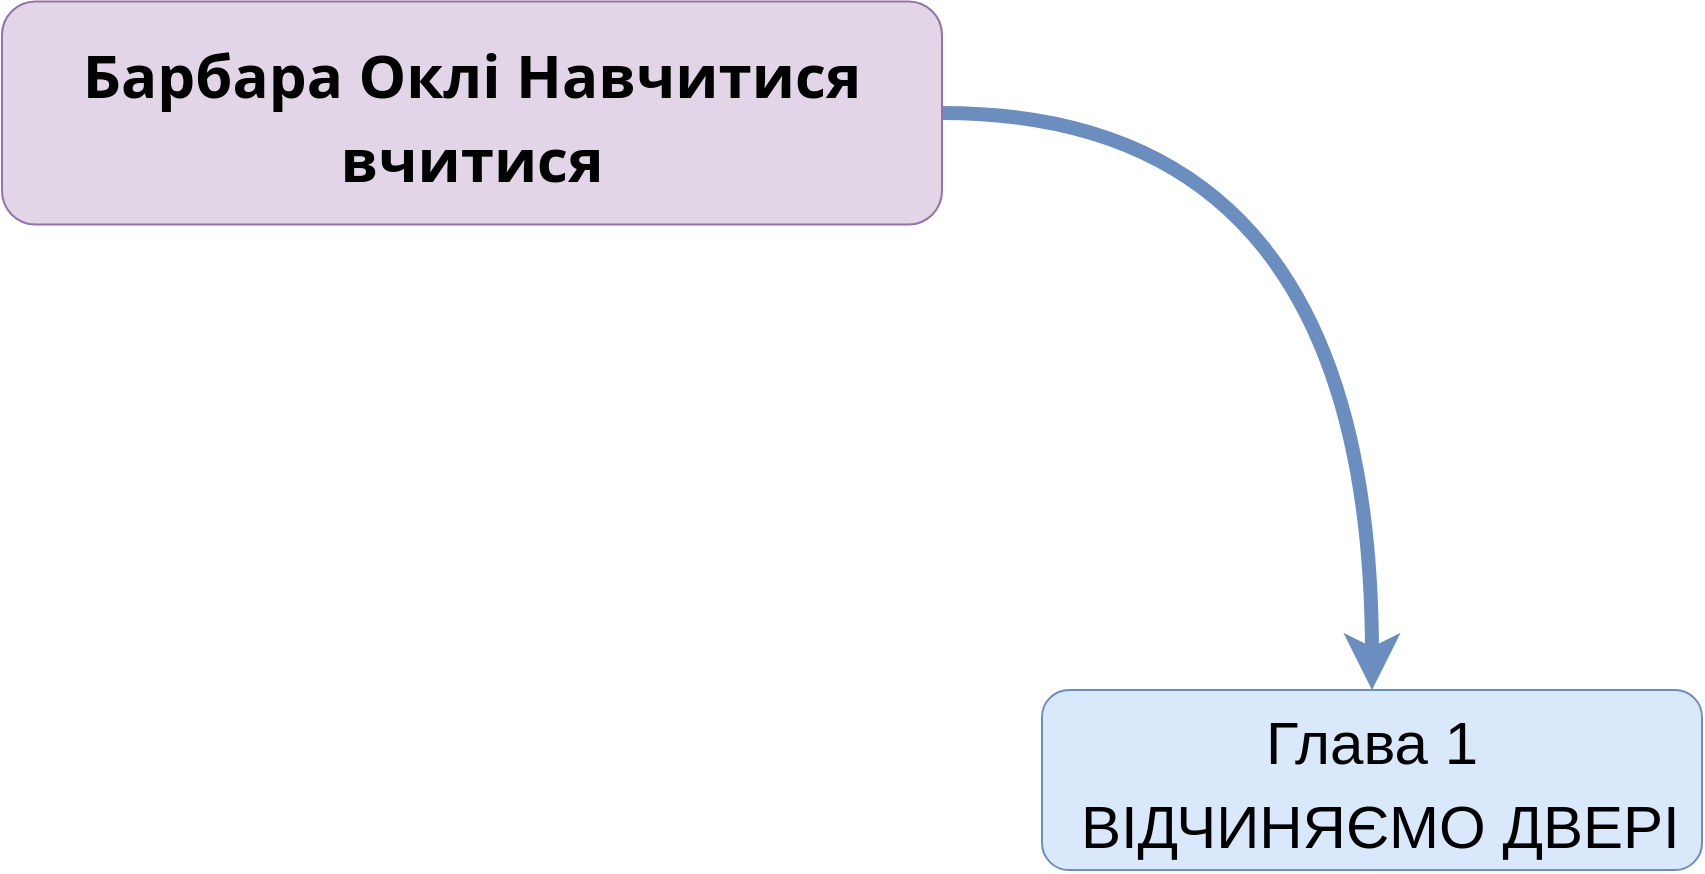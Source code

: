 <mxfile version="20.3.7" type="github">
  <diagram id="6a731a19-8d31-9384-78a2-239565b7b9f0" name="Page-1">
    <mxGraphModel dx="2844" dy="1544" grid="1" gridSize="10" guides="1" tooltips="1" connect="1" arrows="1" fold="1" page="1" pageScale="1" pageWidth="1169" pageHeight="827" background="none" math="0" shadow="0">
      <root>
        <mxCell id="0" />
        <mxCell id="1" parent="0" />
        <mxCell id="2jgekJnq7fsNUiKEL2tU-1545" style="rounded=0;orthogonalLoop=1;jettySize=auto;html=1;exitX=1;exitY=0.5;exitDx=0;exitDy=0;fontSize=35;fontColor=#000000;strokeWidth=7;fillColor=#dae8fc;strokeColor=#6c8ebf;edgeStyle=orthogonalEdgeStyle;curved=1;" edge="1" parent="1" source="2jgekJnq7fsNUiKEL2tU-1546" target="2jgekJnq7fsNUiKEL2tU-1547">
          <mxGeometry relative="1" as="geometry">
            <mxPoint x="1850" y="762" as="targetPoint" />
          </mxGeometry>
        </mxCell>
        <mxCell id="2jgekJnq7fsNUiKEL2tU-1546" value="&lt;font style=&quot;font-weight: 700; font-size: 30px;&quot;&gt;&lt;span style=&quot;-webkit-tap-highlight-color: rgba(0, 0, 0, 0); box-sizing: border-box; font-family: &amp;quot;Avenir,Avenir Next,Segoe UI,Helvetica,Arial,sans-serif&amp;quot;, Avenir, &amp;quot;Avenir Next&amp;quot;, &amp;quot;Segoe UI&amp;quot;, Helvetica, Arial, &amp;quot;sans-serif&amp;quot;;&quot; data-token-id=&quot;0&quot; class=&quot;react-editor-token react-editor-text-token&quot;&gt;Барбара&lt;/span&gt;&lt;span style=&quot;-webkit-tap-highlight-color: rgba(0, 0, 0, 0); box-sizing: border-box; font-family: &amp;quot;Avenir,Avenir Next,Segoe UI,Helvetica,Arial,sans-serif&amp;quot;, Avenir, &amp;quot;Avenir Next&amp;quot;, &amp;quot;Segoe UI&amp;quot;, Helvetica, Arial, &amp;quot;sans-serif&amp;quot;;&quot; data-token-id=&quot;1&quot; class=&quot;react-editor-token react-editor-whitespace-token&quot;&gt;&amp;nbsp;&lt;/span&gt;&lt;span style=&quot;-webkit-tap-highlight-color: rgba(0, 0, 0, 0); box-sizing: border-box; font-family: &amp;quot;Avenir,Avenir Next,Segoe UI,Helvetica,Arial,sans-serif&amp;quot;, Avenir, &amp;quot;Avenir Next&amp;quot;, &amp;quot;Segoe UI&amp;quot;, Helvetica, Arial, &amp;quot;sans-serif&amp;quot;;&quot; data-token-id=&quot;2&quot; class=&quot;react-editor-token react-editor-text-token&quot;&gt;Оклі&lt;/span&gt;&lt;span style=&quot;-webkit-tap-highlight-color: rgba(0, 0, 0, 0); box-sizing: border-box; font-family: &amp;quot;Avenir,Avenir Next,Segoe UI,Helvetica,Arial,sans-serif&amp;quot;, Avenir, &amp;quot;Avenir Next&amp;quot;, &amp;quot;Segoe UI&amp;quot;, Helvetica, Arial, &amp;quot;sans-serif&amp;quot;;&quot; data-token-id=&quot;3&quot; class=&quot;react-editor-token react-editor-whitespace-token&quot;&gt;&amp;nbsp;&lt;/span&gt;&lt;span style=&quot;-webkit-tap-highlight-color: rgba(0, 0, 0, 0); box-sizing: border-box; font-family: &amp;quot;Avenir,Avenir Next,Segoe UI,Helvetica,Arial,sans-serif&amp;quot;, Avenir, &amp;quot;Avenir Next&amp;quot;, &amp;quot;Segoe UI&amp;quot;, Helvetica, Arial, &amp;quot;sans-serif&amp;quot;;&quot; data-token-id=&quot;4&quot; class=&quot;react-editor-token react-editor-text-token&quot;&gt;Навчитися&lt;/span&gt;&lt;/font&gt;&lt;div style=&quot;font-weight: 700; -webkit-tap-highlight-color: rgba(0, 0, 0, 0); box-sizing: border-box; font-family: &amp;quot;Avenir,Avenir Next,Segoe UI,Helvetica,Arial,sans-serif&amp;quot;, Avenir, &amp;quot;Avenir Next&amp;quot;, &amp;quot;Segoe UI&amp;quot;, Helvetica, Arial, &amp;quot;sans-serif&amp;quot;; width: 319.469px; display: flex; font-size: 30px;&quot; data-token-id=&quot;5&quot; class=&quot;react-editor-token react-editor-carriagereturn-token&quot;&gt;&lt;/div&gt;&lt;span style=&quot;font-weight: 700; -webkit-tap-highlight-color: rgba(0, 0, 0, 0); box-sizing: border-box; font-family: &amp;quot;Avenir,Avenir Next,Segoe UI,Helvetica,Arial,sans-serif&amp;quot;, Avenir, &amp;quot;Avenir Next&amp;quot;, &amp;quot;Segoe UI&amp;quot;, Helvetica, Arial, &amp;quot;sans-serif&amp;quot;; font-size: 30px;&quot; data-token-id=&quot;6&quot; class=&quot;react-editor-token react-editor-text-token&quot;&gt;&lt;font style=&quot;font-size: 30px;&quot;&gt;вчитися&lt;/font&gt;&lt;/span&gt;" style="rounded=1;whiteSpace=wrap;html=1;labelBackgroundColor=none;fontSize=35;fillColor=#e1d5e7;strokeColor=#9673a6;" vertex="1" parent="1">
          <mxGeometry x="890" y="705.75" width="470" height="111.5" as="geometry" />
        </mxCell>
        <mxCell id="2jgekJnq7fsNUiKEL2tU-1547" value="&lt;font style=&quot;font-size: 30px;&quot;&gt;Глава 1&lt;br&gt;&amp;nbsp;ВІДЧИНЯЄМО ДВЕРІ&lt;/font&gt;" style="rounded=1;whiteSpace=wrap;html=1;labelBackgroundColor=none;fontSize=35;fillColor=#dae8fc;strokeColor=#6c8ebf;" vertex="1" parent="1">
          <mxGeometry x="1410" y="1050" width="330" height="90" as="geometry" />
        </mxCell>
      </root>
    </mxGraphModel>
  </diagram>
</mxfile>
